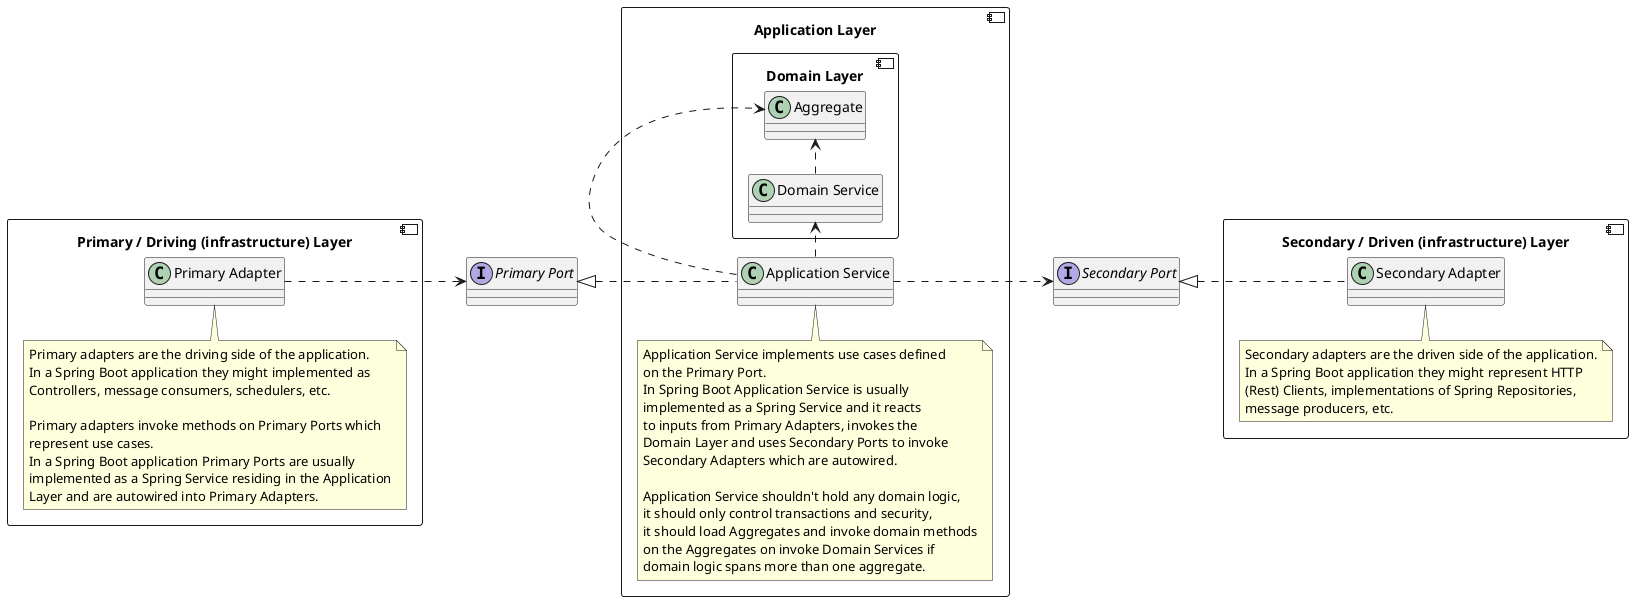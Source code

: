 @startuml
skinparam componentstyle uml2
skinparam defaultTextAlignment center
skinparam noteTextAlignment left
left to right direction

component "Primary / Driving (infrastructure) Layer" {
    class "Primary Adapter" as PrimaryAdapter
    note top of PrimaryAdapter
        Primary adapters are the driving side of the application.
        In a Spring Boot application they might implemented as
        Controllers, message consumers, schedulers, etc.

        Primary adapters invoke methods on Primary Ports which
        represent use cases.
        In a Spring Boot application Primary Ports are usually
        implemented as a Spring Service residing in the Application
        Layer and are autowired into Primary Adapters.
    end note
}
interface "Primary Port" as PrimaryPort

interface "Secondary Port" as SecondaryPort
component "Secondary / Driven (infrastructure) Layer" {
    class "Secondary Adapter" as SecondaryAdapter

    note top of SecondaryAdapter
        Secondary adapters are the driven side of the application.
        In a Spring Boot application they might represent HTTP
        (Rest) Clients, implementations of Spring Repositories,
        message producers, etc.
    end note

}

component "Application Layer" {
    class "Application Service" as ApplicationService

    component "Domain Layer" {
        class "Domain Service" as DomainService
        class "Aggregate" as Aggregate
    }

    note top of ApplicationService
        Application Service implements use cases defined
        on the Primary Port.
        In Spring Boot Application Service is usually
        implemented as a Spring Service and it reacts
        to inputs from Primary Adapters, invokes the
        Domain Layer and uses Secondary Ports to invoke
        Secondary Adapters which are autowired.

        Application Service shouldn't hold any domain logic,
        it should only control transactions and security,
        it should load Aggregates and invoke domain methods
        on the Aggregates on invoke Domain Services if
        domain logic spans more than one aggregate.
    end note
}

PrimaryAdapter .down.> PrimaryPort
ApplicationService .up.|> PrimaryPort

ApplicationService .right..> Aggregate
ApplicationService .right.> DomainService
DomainService .right.> Aggregate

ApplicationService .down.> SecondaryPort
SecondaryPort <|.down. SecondaryAdapter

@enduml
